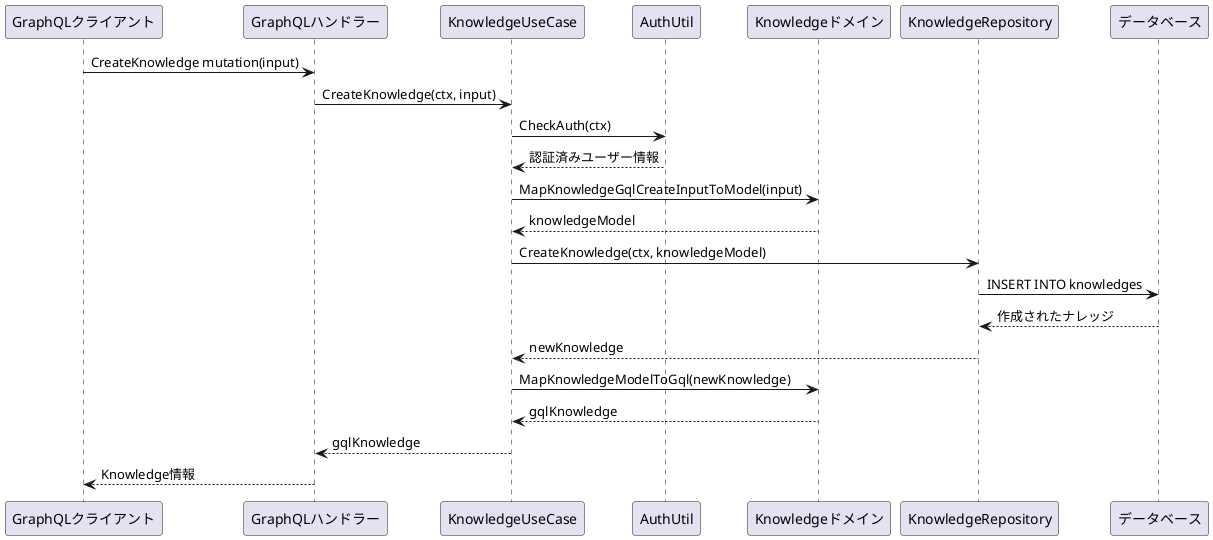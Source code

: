 @startuml CreateKnowledge
participant "GraphQLクライアント" as Client
participant "GraphQLハンドラー" as Handler
participant "KnowledgeUseCase" as UseCase
participant "AuthUtil" as Util
participant "Knowledgeドメイン" as Domain
participant "KnowledgeRepository" as Repo
participant "データベース" as DB

Client -> Handler: CreateKnowledge mutation(input)
Handler -> UseCase: CreateKnowledge(ctx, input)

UseCase -> Util: CheckAuth(ctx)
Util --> UseCase: 認証済みユーザー情報

UseCase -> Domain: MapKnowledgeGqlCreateInputToModel(input)
Domain --> UseCase: knowledgeModel

UseCase -> Repo: CreateKnowledge(ctx, knowledgeModel)
Repo -> DB: INSERT INTO knowledges
DB --> Repo: 作成されたナレッジ
Repo --> UseCase: newKnowledge

UseCase -> Domain: MapKnowledgeModelToGql(newKnowledge)
Domain --> UseCase: gqlKnowledge
UseCase --> Handler: gqlKnowledge
Handler --> Client: Knowledge情報
@enduml